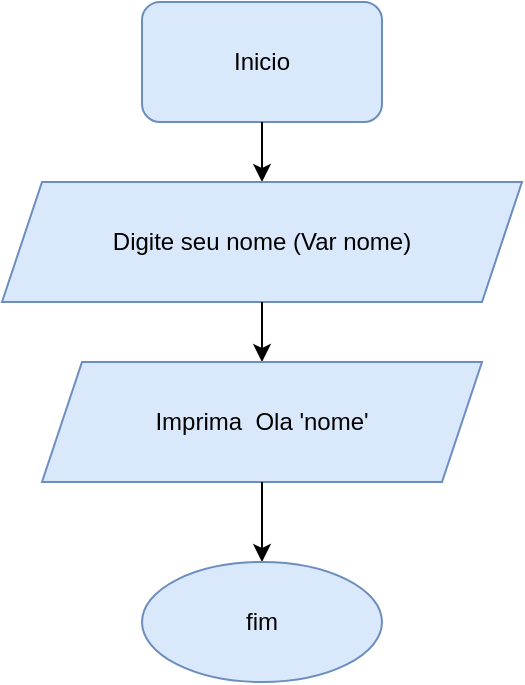 <mxfile version="14.5.10" type="github">
  <diagram id="nAgWO_YRpvdft5DyKSbY" name="Page-1">
    <mxGraphModel dx="868" dy="450" grid="1" gridSize="10" guides="1" tooltips="1" connect="1" arrows="1" fold="1" page="1" pageScale="1" pageWidth="827" pageHeight="1169" math="0" shadow="0">
      <root>
        <mxCell id="0" />
        <mxCell id="1" parent="0" />
        <mxCell id="JhN9bhiUE9eFPAfzxtot-3" value="" style="rounded=1;whiteSpace=wrap;html=1;fillColor=#dae8fc;strokeColor=#6c8ebf;" vertex="1" parent="1">
          <mxGeometry x="320" y="10" width="120" height="60" as="geometry" />
        </mxCell>
        <mxCell id="JhN9bhiUE9eFPAfzxtot-4" value="Inicio" style="text;html=1;strokeColor=none;fillColor=none;align=center;verticalAlign=middle;whiteSpace=wrap;rounded=0;" vertex="1" parent="1">
          <mxGeometry x="360" y="30" width="40" height="20" as="geometry" />
        </mxCell>
        <mxCell id="JhN9bhiUE9eFPAfzxtot-6" value="" style="endArrow=classic;html=1;" edge="1" parent="1" target="JhN9bhiUE9eFPAfzxtot-7">
          <mxGeometry width="50" height="50" relative="1" as="geometry">
            <mxPoint x="380" y="70" as="sourcePoint" />
            <mxPoint x="380" y="120" as="targetPoint" />
          </mxGeometry>
        </mxCell>
        <mxCell id="JhN9bhiUE9eFPAfzxtot-7" value="" style="shape=parallelogram;perimeter=parallelogramPerimeter;whiteSpace=wrap;html=1;fixedSize=1;fillColor=#dae8fc;strokeColor=#6c8ebf;" vertex="1" parent="1">
          <mxGeometry x="250" y="100" width="260" height="60" as="geometry" />
        </mxCell>
        <mxCell id="JhN9bhiUE9eFPAfzxtot-10" value="" style="edgeStyle=orthogonalEdgeStyle;rounded=0;orthogonalLoop=1;jettySize=auto;html=1;" edge="1" parent="1" source="JhN9bhiUE9eFPAfzxtot-8" target="JhN9bhiUE9eFPAfzxtot-9">
          <mxGeometry relative="1" as="geometry" />
        </mxCell>
        <mxCell id="JhN9bhiUE9eFPAfzxtot-8" value="Digite seu nome (Var nome)" style="text;html=1;align=center;verticalAlign=middle;whiteSpace=wrap;rounded=0;" vertex="1" parent="1">
          <mxGeometry x="270" y="100" width="220" height="60" as="geometry" />
        </mxCell>
        <mxCell id="JhN9bhiUE9eFPAfzxtot-9" value="" style="shape=parallelogram;perimeter=parallelogramPerimeter;whiteSpace=wrap;html=1;fixedSize=1;fillColor=#dae8fc;strokeColor=#6c8ebf;" vertex="1" parent="1">
          <mxGeometry x="270" y="190" width="220" height="60" as="geometry" />
        </mxCell>
        <mxCell id="JhN9bhiUE9eFPAfzxtot-13" value="" style="edgeStyle=orthogonalEdgeStyle;rounded=0;orthogonalLoop=1;jettySize=auto;html=1;" edge="1" parent="1" source="JhN9bhiUE9eFPAfzxtot-11" target="JhN9bhiUE9eFPAfzxtot-12">
          <mxGeometry relative="1" as="geometry" />
        </mxCell>
        <mxCell id="JhN9bhiUE9eFPAfzxtot-11" value="Imprima&amp;nbsp; Ola &#39;nome&#39;" style="text;html=1;strokeColor=none;fillColor=none;align=center;verticalAlign=middle;whiteSpace=wrap;rounded=0;" vertex="1" parent="1">
          <mxGeometry x="290" y="190" width="180" height="60" as="geometry" />
        </mxCell>
        <mxCell id="JhN9bhiUE9eFPAfzxtot-12" value="fim" style="ellipse;whiteSpace=wrap;html=1;fillColor=#dae8fc;strokeColor=#6c8ebf;" vertex="1" parent="1">
          <mxGeometry x="320" y="290" width="120" height="60" as="geometry" />
        </mxCell>
      </root>
    </mxGraphModel>
  </diagram>
</mxfile>
